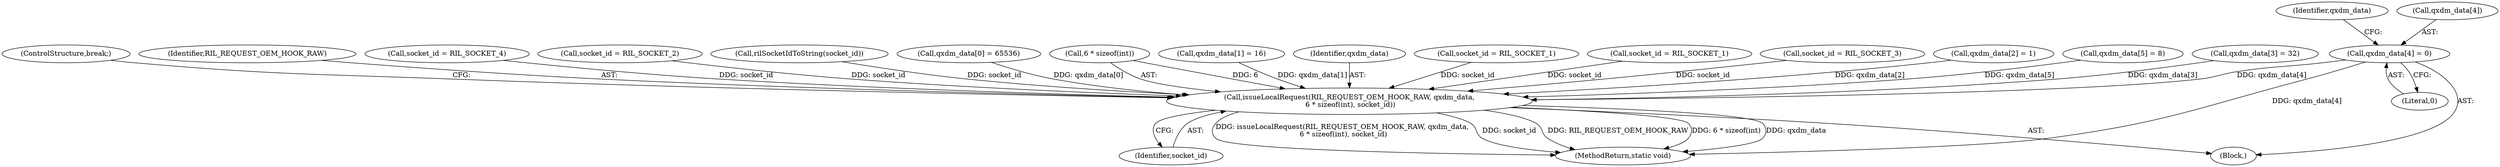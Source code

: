 digraph "0_Android_cd5f15f588a5d27e99ba12f057245bfe507f8c42@array" {
"1000472" [label="(Call,qxdm_data[4] = 0)"];
"1000482" [label="(Call,issueLocalRequest(RIL_REQUEST_OEM_HOOK_RAW, qxdm_data,\n 6 * sizeof(int), socket_id))"];
"1000146" [label="(Call,rilSocketIdToString(socket_id))"];
"1000373" [label="(Block,)"];
"1000482" [label="(Call,issueLocalRequest(RIL_REQUEST_OEM_HOOK_RAW, qxdm_data,\n 6 * sizeof(int), socket_id))"];
"1000452" [label="(Call,qxdm_data[0] = 65536)"];
"1000485" [label="(Call,6 * sizeof(int))"];
"1000457" [label="(Call,qxdm_data[1] = 16)"];
"1000484" [label="(Identifier,qxdm_data)"];
"1000479" [label="(Identifier,qxdm_data)"];
"1000489" [label="(Identifier,socket_id)"];
"1000344" [label="(Call,socket_id = RIL_SOCKET_1)"];
"1000364" [label="(Call,socket_id = RIL_SOCKET_1)"];
"1000354" [label="(Call,socket_id = RIL_SOCKET_3)"];
"1000476" [label="(Literal,0)"];
"1000462" [label="(Call,qxdm_data[2] = 1)"];
"1000633" [label="(MethodReturn,static void)"];
"1000477" [label="(Call,qxdm_data[5] = 8)"];
"1000473" [label="(Call,qxdm_data[4])"];
"1000467" [label="(Call,qxdm_data[3] = 32)"];
"1000490" [label="(ControlStructure,break;)"];
"1000483" [label="(Identifier,RIL_REQUEST_OEM_HOOK_RAW)"];
"1000359" [label="(Call,socket_id = RIL_SOCKET_4)"];
"1000472" [label="(Call,qxdm_data[4] = 0)"];
"1000349" [label="(Call,socket_id = RIL_SOCKET_2)"];
"1000472" -> "1000373"  [label="AST: "];
"1000472" -> "1000476"  [label="CFG: "];
"1000473" -> "1000472"  [label="AST: "];
"1000476" -> "1000472"  [label="AST: "];
"1000479" -> "1000472"  [label="CFG: "];
"1000472" -> "1000633"  [label="DDG: qxdm_data[4]"];
"1000472" -> "1000482"  [label="DDG: qxdm_data[4]"];
"1000482" -> "1000373"  [label="AST: "];
"1000482" -> "1000489"  [label="CFG: "];
"1000483" -> "1000482"  [label="AST: "];
"1000484" -> "1000482"  [label="AST: "];
"1000485" -> "1000482"  [label="AST: "];
"1000489" -> "1000482"  [label="AST: "];
"1000490" -> "1000482"  [label="CFG: "];
"1000482" -> "1000633"  [label="DDG: socket_id"];
"1000482" -> "1000633"  [label="DDG: RIL_REQUEST_OEM_HOOK_RAW"];
"1000482" -> "1000633"  [label="DDG: 6 * sizeof(int)"];
"1000482" -> "1000633"  [label="DDG: qxdm_data"];
"1000482" -> "1000633"  [label="DDG: issueLocalRequest(RIL_REQUEST_OEM_HOOK_RAW, qxdm_data,\n 6 * sizeof(int), socket_id)"];
"1000467" -> "1000482"  [label="DDG: qxdm_data[3]"];
"1000462" -> "1000482"  [label="DDG: qxdm_data[2]"];
"1000452" -> "1000482"  [label="DDG: qxdm_data[0]"];
"1000457" -> "1000482"  [label="DDG: qxdm_data[1]"];
"1000477" -> "1000482"  [label="DDG: qxdm_data[5]"];
"1000485" -> "1000482"  [label="DDG: 6"];
"1000364" -> "1000482"  [label="DDG: socket_id"];
"1000349" -> "1000482"  [label="DDG: socket_id"];
"1000359" -> "1000482"  [label="DDG: socket_id"];
"1000344" -> "1000482"  [label="DDG: socket_id"];
"1000146" -> "1000482"  [label="DDG: socket_id"];
"1000354" -> "1000482"  [label="DDG: socket_id"];
}
